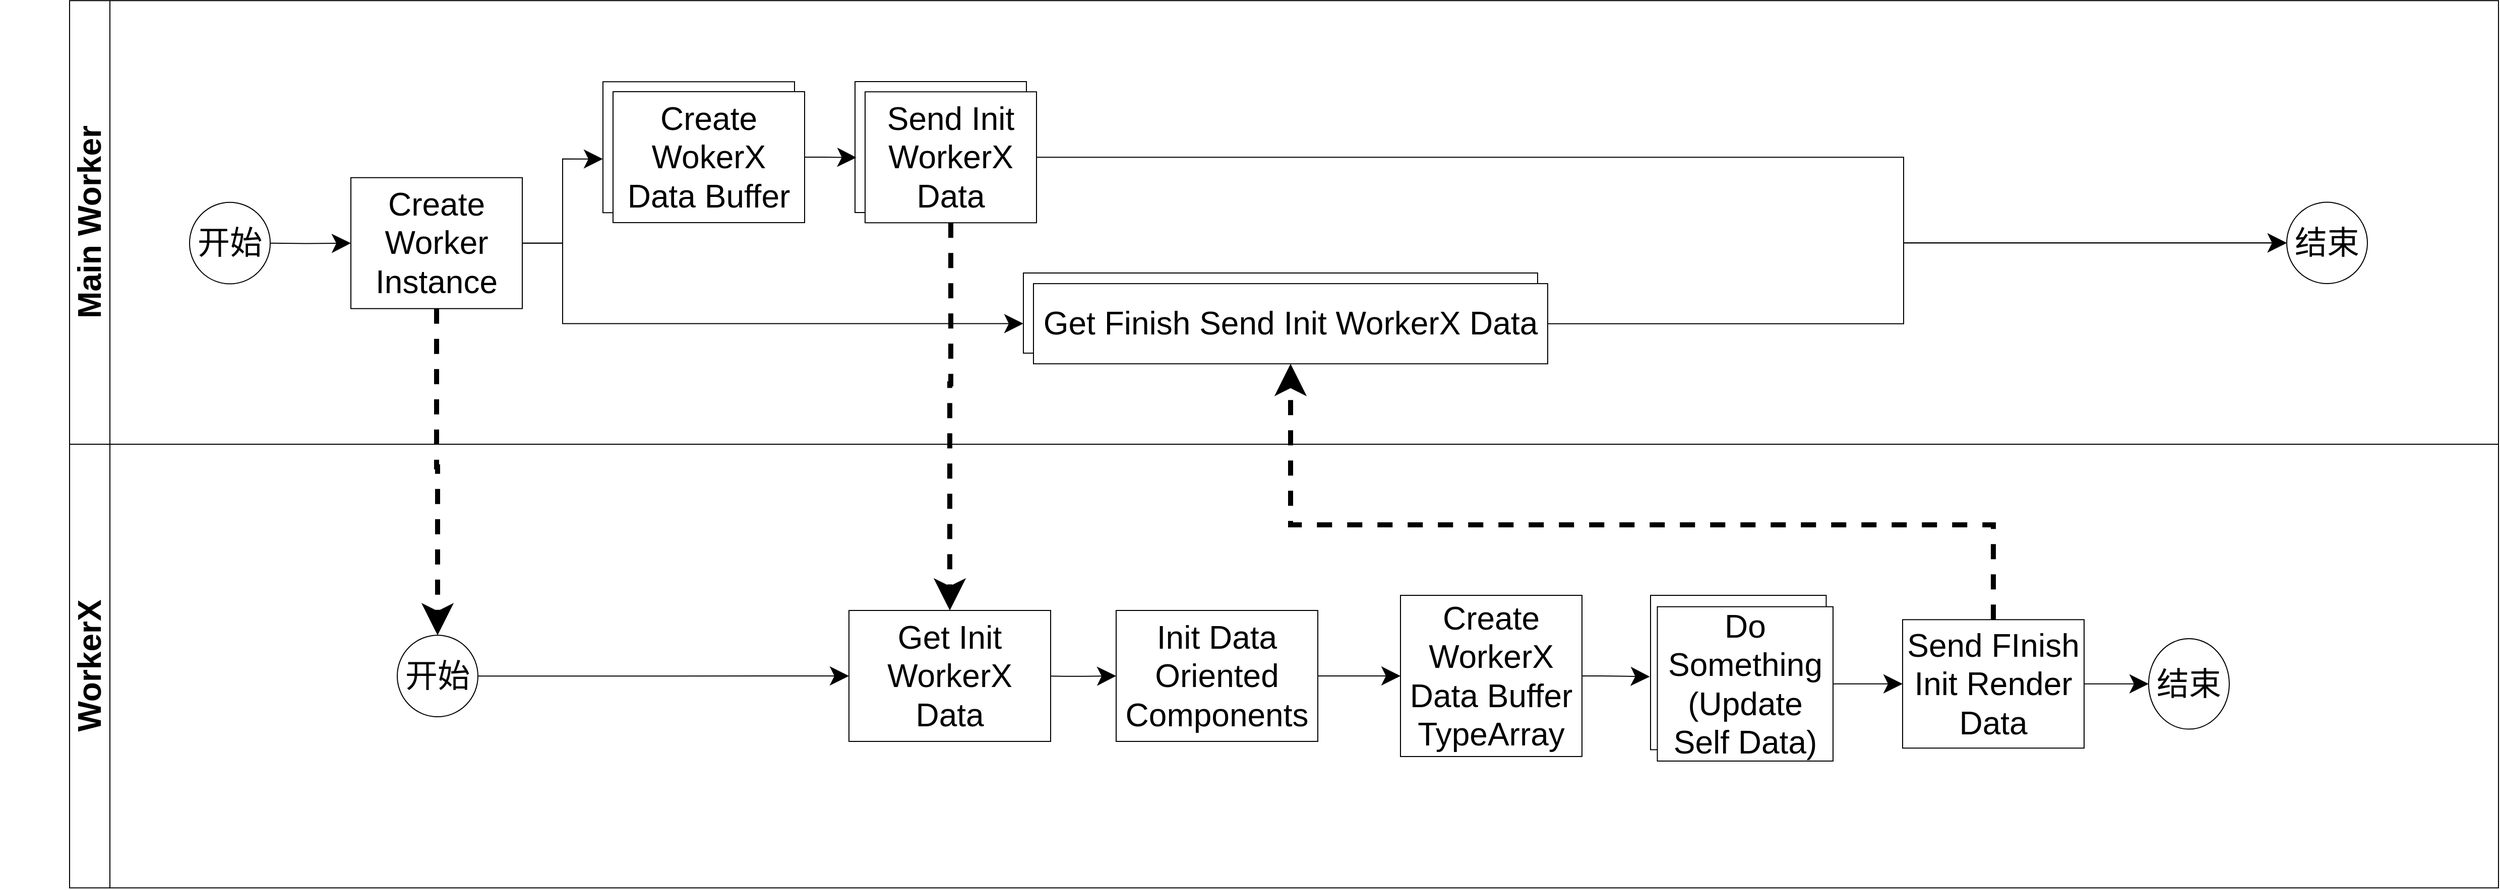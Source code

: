 <mxfile version="14.6.13" type="device"><diagram id="4Sv4jjZ285mxzDoWHh3E" name="第 1 页"><mxGraphModel dx="4901" dy="3603" grid="1" gridSize="10" guides="1" tooltips="1" connect="1" arrows="1" fold="1" page="1" pageScale="1" pageWidth="827" pageHeight="1169" math="0" shadow="0"><root><mxCell id="0"/><mxCell id="1" parent="0"/><mxCell id="YmG36-fwCjceVC0p993v-2" value="&lt;font style=&quot;font-size: 32px&quot;&gt;Main Worker&lt;/font&gt;" style="swimlane;html=1;childLayout=stackLayout;resizeParent=1;resizeParentMax=0;horizontal=0;startSize=40;horizontalStack=0;fontSize=22;" vertex="1" parent="1"><mxGeometry x="-639" y="-590.42" width="2409" height="440.42" as="geometry"><mxRectangle x="120" y="120" width="30" height="50" as="alternateBounds"/></mxGeometry></mxCell><mxCell id="YmG36-fwCjceVC0p993v-3" style="edgeStyle=orthogonalEdgeStyle;rounded=0;orthogonalLoop=1;jettySize=auto;html=1;endArrow=classic;endFill=1;fontSize=22;" edge="1" parent="1"><mxGeometry relative="1" as="geometry"><mxPoint x="-700.0" y="-400.63" as="sourcePoint"/><mxPoint x="-699.966" y="-400.63" as="targetPoint"/></mxGeometry></mxCell><mxCell id="YmG36-fwCjceVC0p993v-4" value="开始" style="ellipse;whiteSpace=wrap;html=1;fontSize=32;" vertex="1" parent="1"><mxGeometry x="-520" y="-390.07" width="80" height="80.83" as="geometry"/></mxCell><mxCell id="YmG36-fwCjceVC0p993v-5" value="" style="edgeStyle=orthogonalEdgeStyle;rounded=0;orthogonalLoop=1;jettySize=auto;html=1;fontSize=32;endSize=16;startSize=16;" edge="1" parent="1" target="YmG36-fwCjceVC0p993v-11"><mxGeometry relative="1" as="geometry"><mxPoint x="-440.0" y="-349.66" as="sourcePoint"/></mxGeometry></mxCell><mxCell id="YmG36-fwCjceVC0p993v-6" value="" style="edgeStyle=orthogonalEdgeStyle;rounded=0;orthogonalLoop=1;jettySize=auto;html=1;fontSize=32;endSize=16;startSize=16;entryX=0;entryY=0.59;entryDx=0;entryDy=0;entryPerimeter=0;" edge="1" parent="1" source="YmG36-fwCjceVC0p993v-11" target="YmG36-fwCjceVC0p993v-14"><mxGeometry relative="1" as="geometry"><Array as="points"><mxPoint x="-150" y="-350"/><mxPoint x="-150" y="-433"/></Array></mxGeometry></mxCell><mxCell id="YmG36-fwCjceVC0p993v-7" style="edgeStyle=orthogonalEdgeStyle;rounded=0;orthogonalLoop=1;jettySize=auto;html=1;startSize=16;endSize=16;entryX=0;entryY=0.631;entryDx=0;entryDy=0;entryPerimeter=0;" edge="1" parent="1" source="YmG36-fwCjceVC0p993v-11" target="YmG36-fwCjceVC0p993v-64"><mxGeometry relative="1" as="geometry"><mxPoint x="300" y="-270" as="targetPoint"/><Array as="points"><mxPoint x="-150" y="-350"/><mxPoint x="-150" y="-270"/></Array></mxGeometry></mxCell><mxCell id="YmG36-fwCjceVC0p993v-70" style="edgeStyle=orthogonalEdgeStyle;rounded=0;orthogonalLoop=1;jettySize=auto;html=1;startSize=16;endSize=16;dashed=1;strokeWidth=5;" edge="1" parent="1" source="YmG36-fwCjceVC0p993v-11" target="YmG36-fwCjceVC0p993v-56"><mxGeometry relative="1" as="geometry"/></mxCell><mxCell id="YmG36-fwCjceVC0p993v-11" value="Create Worker Instance" style="whiteSpace=wrap;html=1;fontSize=32;" vertex="1" parent="1"><mxGeometry x="-360" y="-414.65" width="170" height="130" as="geometry"/></mxCell><mxCell id="YmG36-fwCjceVC0p993v-15" value="&lt;font style=&quot;font-size: 32px&quot;&gt;WorkerX&lt;/font&gt;" style="swimlane;html=1;childLayout=stackLayout;resizeParent=1;resizeParentMax=0;horizontal=0;startSize=40;horizontalStack=0;fontSize=22;" vertex="1" parent="1"><mxGeometry x="-639" y="-150" width="2409" height="440.42" as="geometry"><mxRectangle x="120" y="120" width="30" height="50" as="alternateBounds"/></mxGeometry></mxCell><mxCell id="YmG36-fwCjceVC0p993v-17" style="edgeStyle=orthogonalEdgeStyle;rounded=0;orthogonalLoop=1;jettySize=auto;html=1;entryX=0;entryY=0.5;entryDx=0;entryDy=0;startSize=16;endSize=16;exitX=1;exitY=0.5;exitDx=0;exitDy=0;" edge="1" parent="1" source="YmG36-fwCjceVC0p993v-18" target="YmG36-fwCjceVC0p993v-31"><mxGeometry relative="1" as="geometry"><Array as="points"><mxPoint x="1180" y="-270"/><mxPoint x="1180" y="-350"/></Array></mxGeometry></mxCell><mxCell id="YmG36-fwCjceVC0p993v-22" style="edgeStyle=orthogonalEdgeStyle;rounded=0;orthogonalLoop=1;jettySize=auto;html=1;entryX=0.5;entryY=0;entryDx=0;entryDy=0;startSize=16;endSize=16;jumpStyle=none;dashed=1;strokeWidth=5;" edge="1" parent="1" source="YmG36-fwCjceVC0p993v-23" target="YmG36-fwCjceVC0p993v-57"><mxGeometry relative="1" as="geometry"><mxPoint x="476" y="-91.86" as="targetPoint"/><Array as="points"><mxPoint x="235" y="-210"/><mxPoint x="234" y="-72"/></Array></mxGeometry></mxCell><mxCell id="YmG36-fwCjceVC0p993v-24" style="edgeStyle=orthogonalEdgeStyle;rounded=0;orthogonalLoop=1;jettySize=auto;html=1;entryX=0;entryY=0.5;entryDx=0;entryDy=0;startSize=16;endSize=16;exitX=1;exitY=0.5;exitDx=0;exitDy=0;" edge="1" parent="1" source="YmG36-fwCjceVC0p993v-23" target="YmG36-fwCjceVC0p993v-31"><mxGeometry relative="1" as="geometry"><Array as="points"><mxPoint x="1180" y="-435"/><mxPoint x="1180" y="-350"/></Array><mxPoint x="810" y="-494.833" as="sourcePoint"/></mxGeometry></mxCell><mxCell id="YmG36-fwCjceVC0p993v-31" value="结束" style="ellipse;whiteSpace=wrap;html=1;fontSize=32;" vertex="1" parent="1"><mxGeometry x="1560" y="-390.27" width="80" height="80.83" as="geometry"/></mxCell><mxCell id="YmG36-fwCjceVC0p993v-32" style="edgeStyle=orthogonalEdgeStyle;rounded=0;orthogonalLoop=1;jettySize=auto;html=1;endArrow=classic;endFill=1;fontSize=22;" edge="1" parent="1"><mxGeometry relative="1" as="geometry"><mxPoint x="-690.0" y="-45.62" as="sourcePoint"/><mxPoint x="-689.966" y="-45.62" as="targetPoint"/></mxGeometry></mxCell><mxCell id="YmG36-fwCjceVC0p993v-33" style="edgeStyle=orthogonalEdgeStyle;rounded=1;jumpStyle=none;orthogonalLoop=1;jettySize=auto;html=1;entryX=0;entryY=0.5;entryDx=0;entryDy=0;startSize=16;endSize=16;strokeWidth=1;" edge="1" parent="1" target="YmG36-fwCjceVC0p993v-35"><mxGeometry relative="1" as="geometry"><mxPoint x="325" y="80.0" as="sourcePoint"/></mxGeometry></mxCell><mxCell id="YmG36-fwCjceVC0p993v-34" value="" style="edgeStyle=orthogonalEdgeStyle;rounded=1;jumpStyle=none;orthogonalLoop=1;jettySize=auto;html=1;startSize=16;endSize=16;strokeWidth=1;" edge="1" parent="1" source="YmG36-fwCjceVC0p993v-35" target="YmG36-fwCjceVC0p993v-37"><mxGeometry relative="1" as="geometry"/></mxCell><mxCell id="YmG36-fwCjceVC0p993v-35" value="Init Data Oriented Components" style="whiteSpace=wrap;html=1;fontSize=32;" vertex="1" parent="1"><mxGeometry x="399" y="15" width="200" height="130" as="geometry"/></mxCell><mxCell id="YmG36-fwCjceVC0p993v-36" value="" style="edgeStyle=orthogonalEdgeStyle;rounded=1;jumpStyle=none;orthogonalLoop=1;jettySize=auto;html=1;startSize=16;endSize=16;strokeWidth=1;entryX=-0.004;entryY=0.527;entryDx=0;entryDy=0;entryPerimeter=0;" edge="1" parent="1" source="YmG36-fwCjceVC0p993v-37" target="YmG36-fwCjceVC0p993v-68"><mxGeometry relative="1" as="geometry"/></mxCell><mxCell id="YmG36-fwCjceVC0p993v-37" value="Create WorkerX Data Buffer TypeArray" style="whiteSpace=wrap;html=1;fontSize=32;" vertex="1" parent="1"><mxGeometry x="681" width="180" height="160" as="geometry"/></mxCell><mxCell id="YmG36-fwCjceVC0p993v-42" style="edgeStyle=orthogonalEdgeStyle;rounded=0;jumpStyle=none;orthogonalLoop=1;jettySize=auto;html=1;startSize=16;endSize=16;strokeWidth=1;" edge="1" parent="1" source="YmG36-fwCjceVC0p993v-44" target="YmG36-fwCjceVC0p993v-45"><mxGeometry relative="1" as="geometry"/></mxCell><mxCell id="YmG36-fwCjceVC0p993v-43" style="edgeStyle=orthogonalEdgeStyle;rounded=0;jumpStyle=arc;orthogonalLoop=1;jettySize=auto;html=1;startSize=16;endSize=16;strokeWidth=5;dashed=1;exitX=0.5;exitY=0;exitDx=0;exitDy=0;entryX=0.5;entryY=1;entryDx=0;entryDy=0;" edge="1" parent="1" source="YmG36-fwCjceVC0p993v-44" target="YmG36-fwCjceVC0p993v-18"><mxGeometry relative="1" as="geometry"><mxPoint x="180" y="-310" as="targetPoint"/><Array as="points"><mxPoint x="1269" y="-70"/><mxPoint x="572" y="-70"/></Array></mxGeometry></mxCell><mxCell id="YmG36-fwCjceVC0p993v-44" value="Send FInish Init Render Data" style="whiteSpace=wrap;html=1;fontSize=32;" vertex="1" parent="1"><mxGeometry x="1179" y="24.14" width="180" height="127.5" as="geometry"/></mxCell><mxCell id="YmG36-fwCjceVC0p993v-45" value="结束" style="ellipse;whiteSpace=wrap;html=1;fontSize=32;" vertex="1" parent="1"><mxGeometry x="1423" y="42.99" width="80" height="89.81" as="geometry"/></mxCell><mxCell id="YmG36-fwCjceVC0p993v-55" style="edgeStyle=orthogonalEdgeStyle;rounded=1;jumpStyle=none;orthogonalLoop=1;jettySize=auto;html=1;startSize=16;endSize=16;strokeWidth=1;" edge="1" parent="1" source="YmG36-fwCjceVC0p993v-56" target="YmG36-fwCjceVC0p993v-57"><mxGeometry relative="1" as="geometry"/></mxCell><mxCell id="YmG36-fwCjceVC0p993v-56" value="开始" style="ellipse;whiteSpace=wrap;html=1;fontSize=32;" vertex="1" parent="1"><mxGeometry x="-314" y="39.67" width="80" height="80.83" as="geometry"/></mxCell><mxCell id="YmG36-fwCjceVC0p993v-57" value="Get Init WorkerX Data" style="whiteSpace=wrap;html=1;fontSize=32;" vertex="1" parent="1"><mxGeometry x="134" y="15" width="200" height="130" as="geometry"/></mxCell><mxCell id="YmG36-fwCjceVC0p993v-63" value="" style="group" vertex="1" connectable="0" parent="1"><mxGeometry x="140" y="-510" width="180" height="140.14" as="geometry"/></mxCell><mxCell id="YmG36-fwCjceVC0p993v-62" value="" style="whiteSpace=wrap;html=1;fontSize=32;" vertex="1" parent="YmG36-fwCjceVC0p993v-63"><mxGeometry width="170" height="130" as="geometry"/></mxCell><mxCell id="YmG36-fwCjceVC0p993v-23" value="Send Init WorkerX Data" style="whiteSpace=wrap;html=1;fontSize=32;" vertex="1" parent="YmG36-fwCjceVC0p993v-63"><mxGeometry x="10" y="10.14" width="170" height="130" as="geometry"/></mxCell><mxCell id="YmG36-fwCjceVC0p993v-65" value="" style="group" vertex="1" connectable="0" parent="1"><mxGeometry x="307" y="-320" width="520" height="90.14" as="geometry"/></mxCell><mxCell id="YmG36-fwCjceVC0p993v-64" value="" style="whiteSpace=wrap;html=1;fontSize=32;" vertex="1" parent="YmG36-fwCjceVC0p993v-65"><mxGeometry width="510" height="79.58" as="geometry"/></mxCell><mxCell id="YmG36-fwCjceVC0p993v-18" value="Get Finish Send Init WorkerX Data" style="whiteSpace=wrap;html=1;fontSize=32;" vertex="1" parent="YmG36-fwCjceVC0p993v-65"><mxGeometry x="10" y="10.56" width="510" height="79.58" as="geometry"/></mxCell><mxCell id="YmG36-fwCjceVC0p993v-66" value="" style="group" vertex="1" connectable="0" parent="1"><mxGeometry x="-110" y="-509.86" width="200" height="139.86" as="geometry"/></mxCell><mxCell id="YmG36-fwCjceVC0p993v-14" value="" style="whiteSpace=wrap;html=1;fontSize=32;" vertex="1" parent="YmG36-fwCjceVC0p993v-66"><mxGeometry width="190" height="130" as="geometry"/></mxCell><mxCell id="YmG36-fwCjceVC0p993v-61" value="Create WokerX Data Buffer" style="whiteSpace=wrap;html=1;fontSize=32;" vertex="1" parent="YmG36-fwCjceVC0p993v-66"><mxGeometry x="10" y="9.86" width="190" height="130" as="geometry"/></mxCell><mxCell id="YmG36-fwCjceVC0p993v-67" style="edgeStyle=orthogonalEdgeStyle;rounded=0;orthogonalLoop=1;jettySize=auto;html=1;entryX=0.008;entryY=0.58;entryDx=0;entryDy=0;endSize=16;startSize=16;entryPerimeter=0;" edge="1" parent="1" source="YmG36-fwCjceVC0p993v-61" target="YmG36-fwCjceVC0p993v-62"><mxGeometry relative="1" as="geometry"/></mxCell><mxCell id="YmG36-fwCjceVC0p993v-69" value="" style="group" vertex="1" connectable="0" parent="1"><mxGeometry x="929" width="181" height="164.5" as="geometry"/></mxCell><mxCell id="YmG36-fwCjceVC0p993v-68" value="" style="whiteSpace=wrap;html=1;fontSize=32;" vertex="1" parent="YmG36-fwCjceVC0p993v-69"><mxGeometry width="174.225" height="153.211" as="geometry"/></mxCell><mxCell id="YmG36-fwCjceVC0p993v-39" value="Do Something&lt;br&gt;(Update Self Data)" style="whiteSpace=wrap;html=1;fontSize=32;" vertex="1" parent="YmG36-fwCjceVC0p993v-69"><mxGeometry x="6.775" y="11.289" width="174.225" height="153.211" as="geometry"/></mxCell><mxCell id="YmG36-fwCjceVC0p993v-71" style="edgeStyle=orthogonalEdgeStyle;rounded=0;orthogonalLoop=1;jettySize=auto;html=1;entryX=0;entryY=0.5;entryDx=0;entryDy=0;startSize=16;endSize=16;strokeWidth=1;" edge="1" parent="1" source="YmG36-fwCjceVC0p993v-39" target="YmG36-fwCjceVC0p993v-44"><mxGeometry relative="1" as="geometry"/></mxCell></root></mxGraphModel></diagram></mxfile>